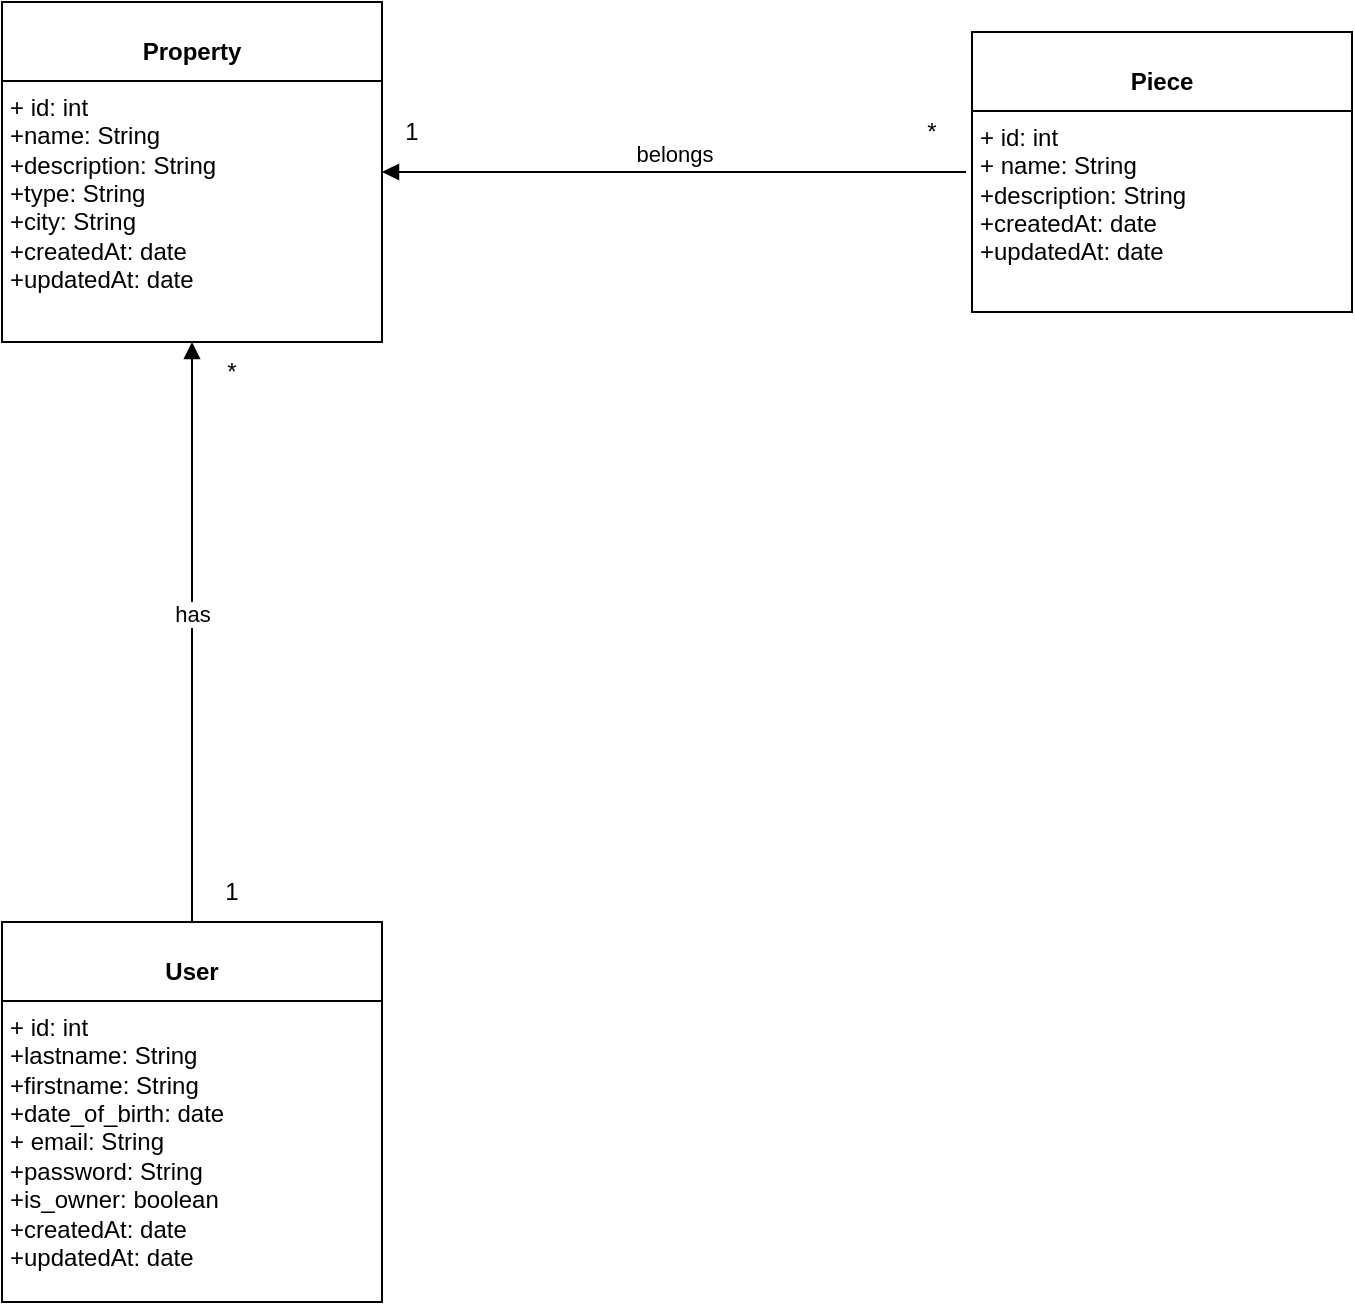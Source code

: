 <mxfile version="24.8.6">
  <diagram name="Page-1" id="YugdmNSjNvrMoYMS57BU">
    <mxGraphModel dx="1368" dy="788" grid="1" gridSize="10" guides="1" tooltips="1" connect="1" arrows="1" fold="1" page="1" pageScale="1" pageWidth="827" pageHeight="1169" math="0" shadow="0">
      <root>
        <mxCell id="0" />
        <mxCell id="1" parent="0" />
        <mxCell id="5nYW6iuhopXhmS1uC3A4-15" value="&lt;p style=&quot;margin:0px;margin-top:4px;text-align:center;&quot;&gt;&lt;br&gt;&lt;b&gt;Property&lt;/b&gt;&lt;/p&gt;&lt;hr size=&quot;1&quot; style=&quot;border-style:solid;&quot;&gt;&lt;p style=&quot;margin:0px;margin-left:4px;&quot;&gt;+ id: int&lt;/p&gt;&lt;p style=&quot;margin:0px;margin-left:4px;&quot;&gt;&lt;span style=&quot;background-color: initial;&quot;&gt;+name: String&lt;/span&gt;&lt;/p&gt;&lt;p style=&quot;margin:0px;margin-left:4px;&quot;&gt;+description: String&lt;/p&gt;&lt;p style=&quot;margin:0px;margin-left:4px;&quot;&gt;+type: String&lt;/p&gt;&lt;p style=&quot;margin:0px;margin-left:4px;&quot;&gt;+city: String&lt;/p&gt;&lt;p style=&quot;margin:0px;margin-left:4px;&quot;&gt;+createdAt: date&lt;/p&gt;&lt;p style=&quot;margin:0px;margin-left:4px;&quot;&gt;+updatedAt: date&lt;/p&gt;" style="verticalAlign=top;align=left;overflow=fill;html=1;whiteSpace=wrap;" parent="1" vertex="1">
          <mxGeometry x="75" y="70" width="190" height="170" as="geometry" />
        </mxCell>
        <mxCell id="5nYW6iuhopXhmS1uC3A4-16" value="&lt;p style=&quot;margin:0px;margin-top:4px;text-align:center;&quot;&gt;&lt;br&gt;&lt;b&gt;Piece&lt;/b&gt;&lt;/p&gt;&lt;hr size=&quot;1&quot; style=&quot;border-style:solid;&quot;&gt;&lt;p style=&quot;margin:0px;margin-left:4px;&quot;&gt;+ id: int&lt;br&gt;+ name: String&lt;/p&gt;&lt;p style=&quot;margin:0px;margin-left:4px;&quot;&gt;+description: String&lt;/p&gt;&lt;p style=&quot;margin:0px;margin-left:4px;&quot;&gt;+createdAt: date&lt;/p&gt;&lt;p style=&quot;margin:0px;margin-left:4px;&quot;&gt;+updatedAt: date&lt;/p&gt;&lt;p style=&quot;margin:0px;margin-left:4px;&quot;&gt;&lt;br&gt;&lt;/p&gt;" style="verticalAlign=top;align=left;overflow=fill;html=1;whiteSpace=wrap;" parent="1" vertex="1">
          <mxGeometry x="560" y="85" width="190" height="140" as="geometry" />
        </mxCell>
        <mxCell id="5nYW6iuhopXhmS1uC3A4-17" value="&lt;p style=&quot;margin:0px;margin-top:4px;text-align:center;&quot;&gt;&lt;br&gt;&lt;b&gt;User&lt;/b&gt;&lt;/p&gt;&lt;hr size=&quot;1&quot; style=&quot;border-style:solid;&quot;&gt;&lt;p style=&quot;margin:0px;margin-left:4px;&quot;&gt;+ id: int&lt;/p&gt;&lt;p style=&quot;margin:0px;margin-left:4px;&quot;&gt;+lastname: String&lt;/p&gt;&lt;p style=&quot;margin:0px;margin-left:4px;&quot;&gt;+firstname: String&lt;/p&gt;&lt;p style=&quot;margin:0px;margin-left:4px;&quot;&gt;+date_of_birth: date&lt;/p&gt;&lt;p style=&quot;margin:0px;margin-left:4px;&quot;&gt;+ email: String&lt;/p&gt;&lt;p style=&quot;margin:0px;margin-left:4px;&quot;&gt;+password: String&lt;/p&gt;&lt;p style=&quot;margin:0px;margin-left:4px;&quot;&gt;+is_owner: boolean&lt;/p&gt;&lt;p style=&quot;margin:0px;margin-left:4px;&quot;&gt;+createdAt: date&lt;/p&gt;&lt;p style=&quot;margin:0px;margin-left:4px;&quot;&gt;+updatedAt: date&lt;/p&gt;&lt;p style=&quot;margin:0px;margin-left:4px;&quot;&gt;&lt;br&gt;&lt;/p&gt;" style="verticalAlign=top;align=left;overflow=fill;html=1;whiteSpace=wrap;" parent="1" vertex="1">
          <mxGeometry x="75" y="530" width="190" height="190" as="geometry" />
        </mxCell>
        <mxCell id="5nYW6iuhopXhmS1uC3A4-18" value="has" style="html=1;verticalAlign=bottom;endArrow=block;curved=0;rounded=0;exitX=0.5;exitY=0;exitDx=0;exitDy=0;entryX=0.5;entryY=1;entryDx=0;entryDy=0;" parent="1" source="5nYW6iuhopXhmS1uC3A4-17" target="5nYW6iuhopXhmS1uC3A4-15" edge="1">
          <mxGeometry width="80" relative="1" as="geometry">
            <mxPoint x="370" y="410" as="sourcePoint" />
            <mxPoint x="450" y="410" as="targetPoint" />
          </mxGeometry>
        </mxCell>
        <mxCell id="5nYW6iuhopXhmS1uC3A4-19" value="belongs" style="html=1;verticalAlign=bottom;endArrow=block;curved=0;rounded=0;entryX=1;entryY=0.5;entryDx=0;entryDy=0;" parent="1" target="5nYW6iuhopXhmS1uC3A4-15" edge="1">
          <mxGeometry width="80" relative="1" as="geometry">
            <mxPoint x="557" y="155" as="sourcePoint" />
            <mxPoint x="450" y="410" as="targetPoint" />
          </mxGeometry>
        </mxCell>
        <mxCell id="5nYW6iuhopXhmS1uC3A4-20" value="1" style="text;html=1;align=center;verticalAlign=middle;whiteSpace=wrap;rounded=0;" parent="1" vertex="1">
          <mxGeometry x="160" y="500" width="60" height="30" as="geometry" />
        </mxCell>
        <mxCell id="5nYW6iuhopXhmS1uC3A4-21" value="*" style="text;html=1;align=center;verticalAlign=middle;whiteSpace=wrap;rounded=0;" parent="1" vertex="1">
          <mxGeometry x="160" y="240" width="60" height="30" as="geometry" />
        </mxCell>
        <mxCell id="5nYW6iuhopXhmS1uC3A4-22" value="1" style="text;html=1;align=center;verticalAlign=middle;whiteSpace=wrap;rounded=0;" parent="1" vertex="1">
          <mxGeometry x="250" y="120" width="60" height="30" as="geometry" />
        </mxCell>
        <mxCell id="5nYW6iuhopXhmS1uC3A4-23" value="*" style="text;html=1;align=center;verticalAlign=middle;whiteSpace=wrap;rounded=0;" parent="1" vertex="1">
          <mxGeometry x="510" y="120" width="60" height="30" as="geometry" />
        </mxCell>
      </root>
    </mxGraphModel>
  </diagram>
</mxfile>
